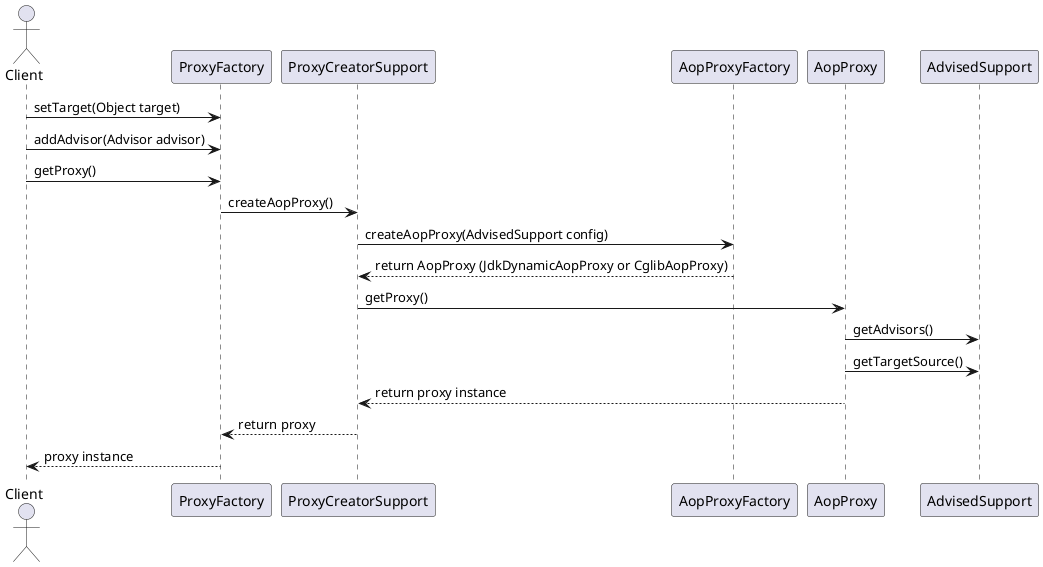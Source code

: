 @startuml
actor Client
Client -> ProxyFactory : setTarget(Object target)
Client -> ProxyFactory : addAdvisor(Advisor advisor)
Client -> ProxyFactory : getProxy()

ProxyFactory -> ProxyCreatorSupport : createAopProxy()
ProxyCreatorSupport -> AopProxyFactory : createAopProxy(AdvisedSupport config)
AopProxyFactory --> ProxyCreatorSupport : return AopProxy (JdkDynamicAopProxy or CglibAopProxy)

ProxyCreatorSupport -> AopProxy : getProxy()
AopProxy -> AdvisedSupport : getAdvisors()
AopProxy -> AdvisedSupport : getTargetSource()
AopProxy --> ProxyCreatorSupport : return proxy instance

ProxyCreatorSupport --> ProxyFactory : return proxy
ProxyFactory --> Client : proxy instance
@enduml
